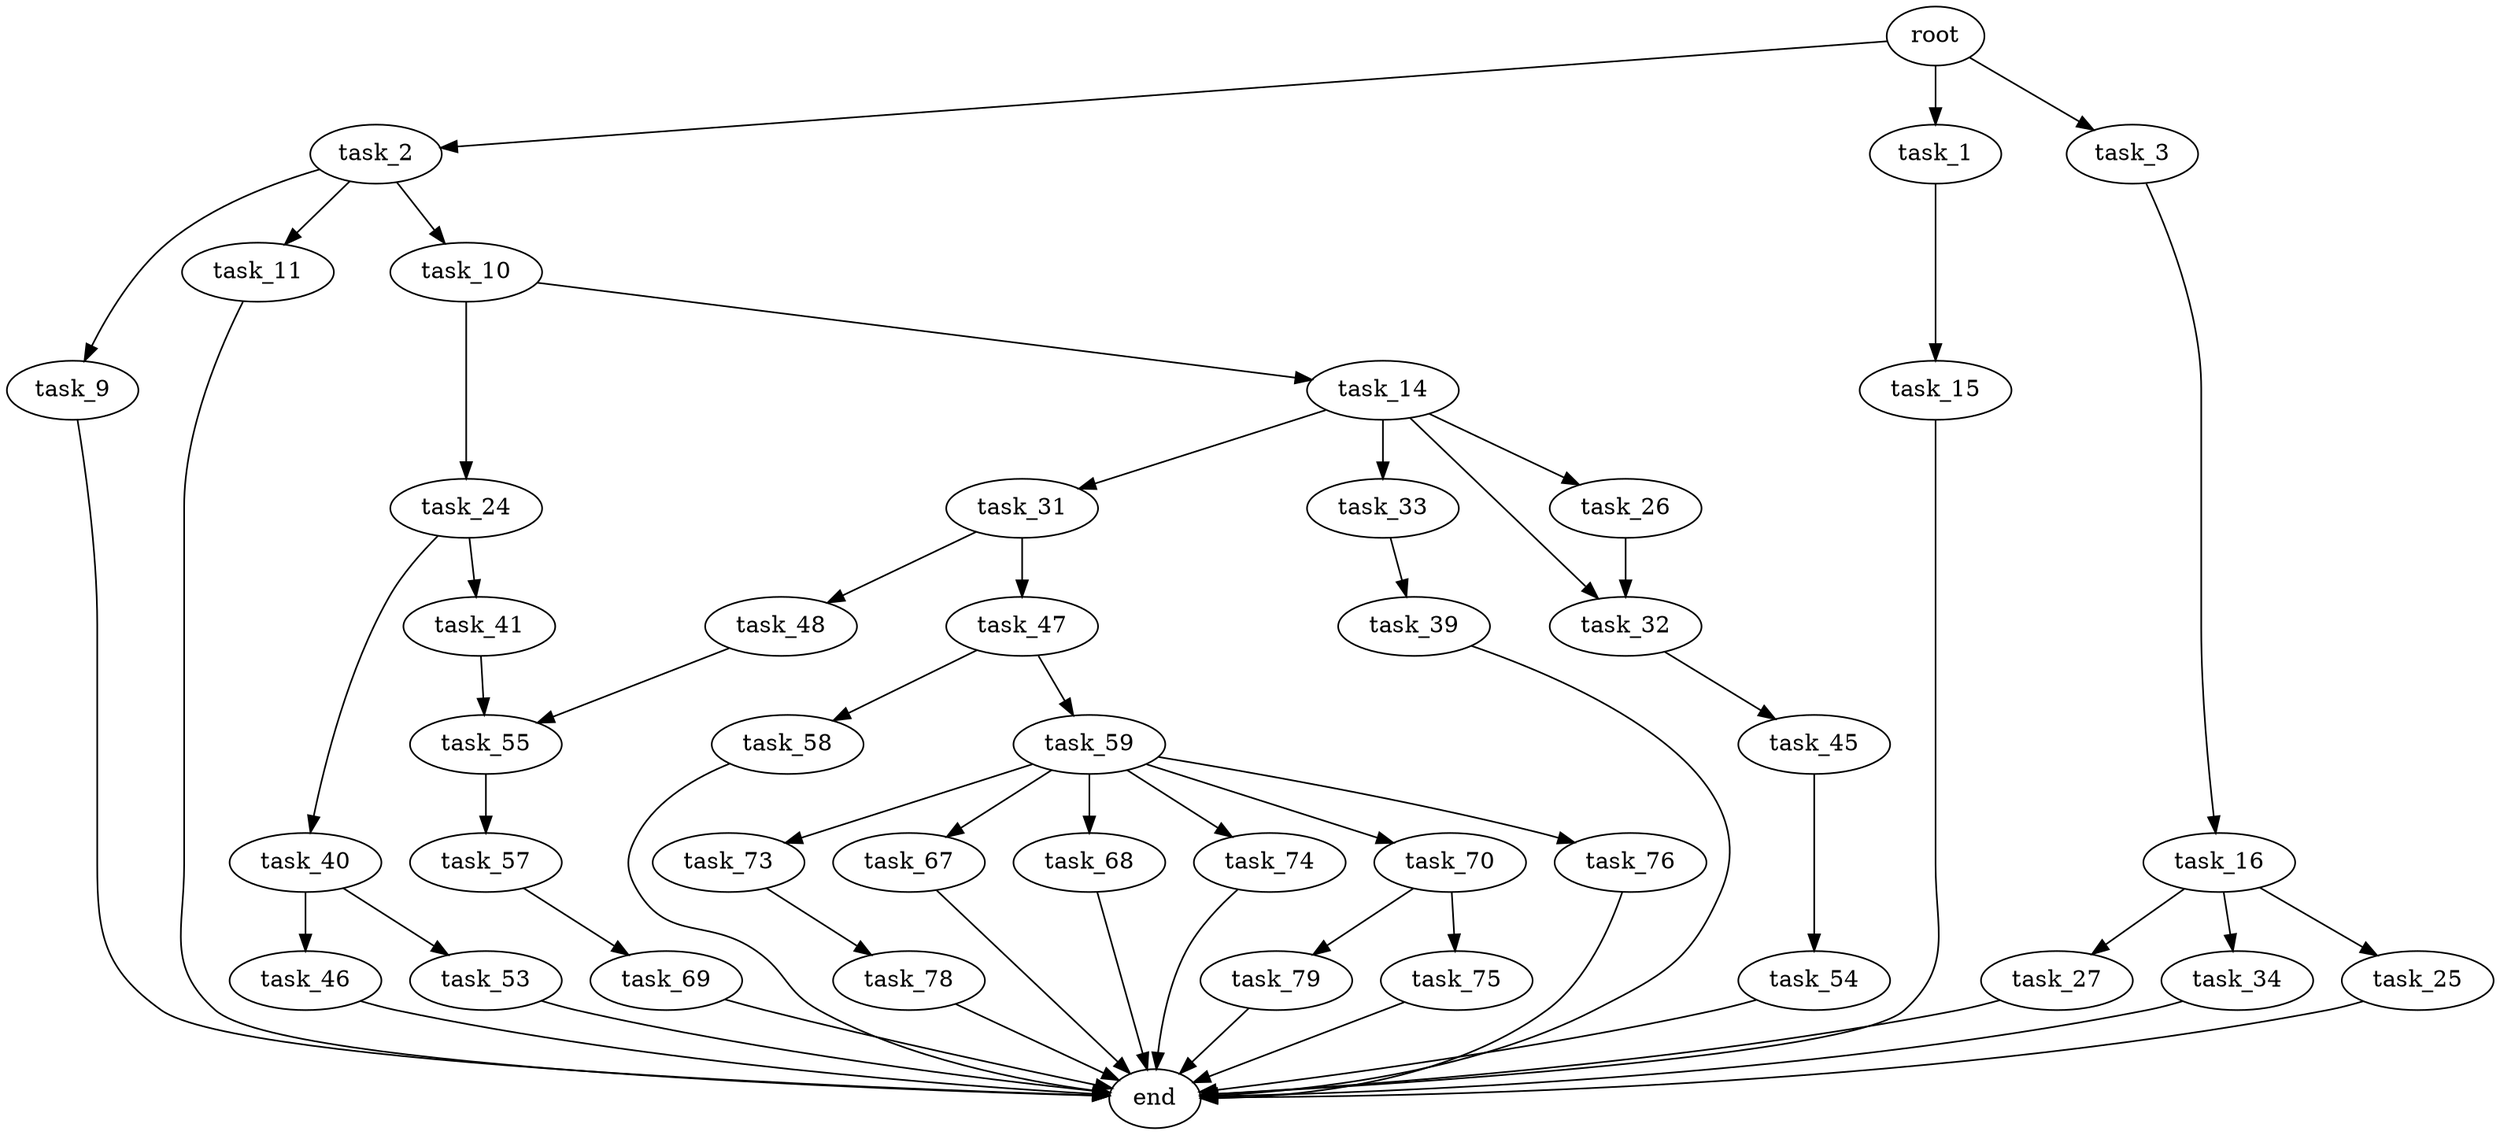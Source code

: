 digraph G {
  root [size="0.000000"];
  task_1 [size="221050289467.000000"];
  task_2 [size="7084992607.000000"];
  task_3 [size="6854183451.000000"];
  task_9 [size="68719476736.000000"];
  task_10 [size="22404869234.000000"];
  task_11 [size="782757789696.000000"];
  task_14 [size="126306455589.000000"];
  task_15 [size="812328780778.000000"];
  task_16 [size="782757789696.000000"];
  task_24 [size="316078719908.000000"];
  task_25 [size="438729090389.000000"];
  task_26 [size="84681859649.000000"];
  task_27 [size="341591704288.000000"];
  task_31 [size="5540462589.000000"];
  task_32 [size="9945120334.000000"];
  task_33 [size="28991029248.000000"];
  task_34 [size="307251978771.000000"];
  task_39 [size="368293445632.000000"];
  task_40 [size="69195649203.000000"];
  task_41 [size="280477518.000000"];
  task_45 [size="33254708021.000000"];
  task_46 [size="25132213231.000000"];
  task_47 [size="35529508060.000000"];
  task_48 [size="2528614915.000000"];
  task_53 [size="28041385159.000000"];
  task_54 [size="3132030686.000000"];
  task_55 [size="68719476736.000000"];
  task_57 [size="172351848503.000000"];
  task_58 [size="54936480811.000000"];
  task_59 [size="960537393056.000000"];
  task_67 [size="68719476736.000000"];
  task_68 [size="7064780343.000000"];
  task_69 [size="14635896134.000000"];
  task_70 [size="125497117167.000000"];
  task_73 [size="164937634686.000000"];
  task_74 [size="15323791295.000000"];
  task_75 [size="182651514274.000000"];
  task_76 [size="4151996334.000000"];
  task_78 [size="1783905836.000000"];
  task_79 [size="231928233984.000000"];
  end [size="0.000000"];

  root -> task_1 [size="1.000000"];
  root -> task_2 [size="1.000000"];
  root -> task_3 [size="1.000000"];
  task_1 -> task_15 [size="301989888.000000"];
  task_2 -> task_9 [size="411041792.000000"];
  task_2 -> task_10 [size="411041792.000000"];
  task_2 -> task_11 [size="411041792.000000"];
  task_3 -> task_16 [size="209715200.000000"];
  task_9 -> end [size="1.000000"];
  task_10 -> task_14 [size="33554432.000000"];
  task_10 -> task_24 [size="33554432.000000"];
  task_11 -> end [size="1.000000"];
  task_14 -> task_26 [size="134217728.000000"];
  task_14 -> task_31 [size="134217728.000000"];
  task_14 -> task_32 [size="134217728.000000"];
  task_14 -> task_33 [size="134217728.000000"];
  task_15 -> end [size="1.000000"];
  task_16 -> task_25 [size="679477248.000000"];
  task_16 -> task_27 [size="679477248.000000"];
  task_16 -> task_34 [size="679477248.000000"];
  task_24 -> task_40 [size="209715200.000000"];
  task_24 -> task_41 [size="209715200.000000"];
  task_25 -> end [size="1.000000"];
  task_26 -> task_32 [size="134217728.000000"];
  task_27 -> end [size="1.000000"];
  task_31 -> task_47 [size="134217728.000000"];
  task_31 -> task_48 [size="134217728.000000"];
  task_32 -> task_45 [size="536870912.000000"];
  task_33 -> task_39 [size="75497472.000000"];
  task_34 -> end [size="1.000000"];
  task_39 -> end [size="1.000000"];
  task_40 -> task_46 [size="75497472.000000"];
  task_40 -> task_53 [size="75497472.000000"];
  task_41 -> task_55 [size="33554432.000000"];
  task_45 -> task_54 [size="679477248.000000"];
  task_46 -> end [size="1.000000"];
  task_47 -> task_58 [size="838860800.000000"];
  task_47 -> task_59 [size="838860800.000000"];
  task_48 -> task_55 [size="75497472.000000"];
  task_53 -> end [size="1.000000"];
  task_54 -> end [size="1.000000"];
  task_55 -> task_57 [size="134217728.000000"];
  task_57 -> task_69 [size="134217728.000000"];
  task_58 -> end [size="1.000000"];
  task_59 -> task_67 [size="838860800.000000"];
  task_59 -> task_68 [size="838860800.000000"];
  task_59 -> task_70 [size="838860800.000000"];
  task_59 -> task_73 [size="838860800.000000"];
  task_59 -> task_74 [size="838860800.000000"];
  task_59 -> task_76 [size="838860800.000000"];
  task_67 -> end [size="1.000000"];
  task_68 -> end [size="1.000000"];
  task_69 -> end [size="1.000000"];
  task_70 -> task_75 [size="209715200.000000"];
  task_70 -> task_79 [size="209715200.000000"];
  task_73 -> task_78 [size="301989888.000000"];
  task_74 -> end [size="1.000000"];
  task_75 -> end [size="1.000000"];
  task_76 -> end [size="1.000000"];
  task_78 -> end [size="1.000000"];
  task_79 -> end [size="1.000000"];
}
